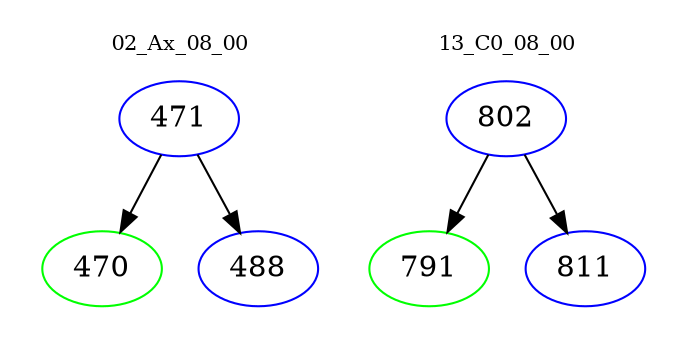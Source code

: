 digraph{
subgraph cluster_0 {
color = white
label = "02_Ax_08_00";
fontsize=10;
T0_471 [label="471", color="blue"]
T0_471 -> T0_470 [color="black"]
T0_470 [label="470", color="green"]
T0_471 -> T0_488 [color="black"]
T0_488 [label="488", color="blue"]
}
subgraph cluster_1 {
color = white
label = "13_C0_08_00";
fontsize=10;
T1_802 [label="802", color="blue"]
T1_802 -> T1_791 [color="black"]
T1_791 [label="791", color="green"]
T1_802 -> T1_811 [color="black"]
T1_811 [label="811", color="blue"]
}
}
